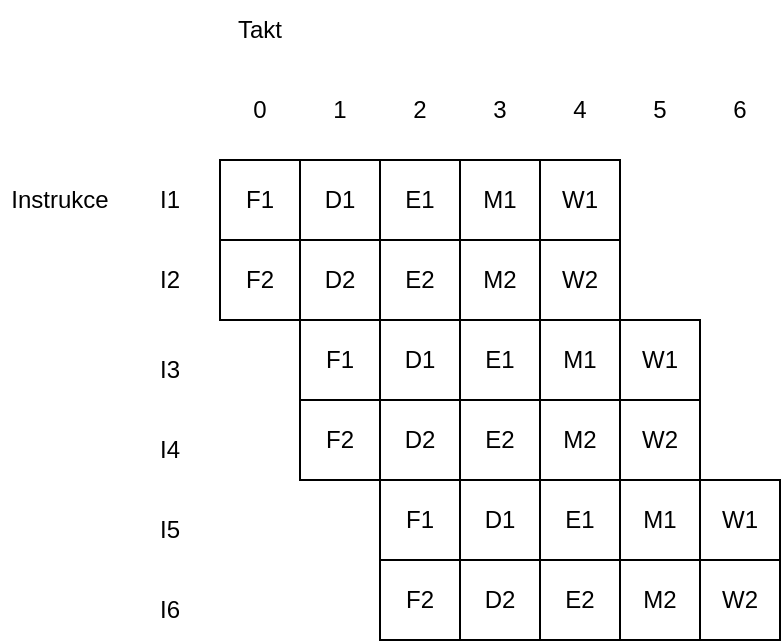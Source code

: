 <mxfile version="20.7.4" type="device"><diagram id="eDCGsNP3aepZO4wf-ZxC" name="Page-1"><mxGraphModel dx="1562" dy="869" grid="1" gridSize="10" guides="1" tooltips="1" connect="1" arrows="1" fold="1" page="1" pageScale="1" pageWidth="850" pageHeight="1100" math="0" shadow="0"><root><mxCell id="0"/><mxCell id="1" parent="0"/><mxCell id="d31Is3lxW0kvNU-fDTjm-1" value="F1" style="rounded=0;whiteSpace=wrap;html=1;" vertex="1" parent="1"><mxGeometry x="240" y="240" width="40" height="40" as="geometry"/></mxCell><mxCell id="d31Is3lxW0kvNU-fDTjm-2" value="E1" style="rounded=0;whiteSpace=wrap;html=1;" vertex="1" parent="1"><mxGeometry x="320" y="240" width="40" height="40" as="geometry"/></mxCell><mxCell id="d31Is3lxW0kvNU-fDTjm-3" value="D1" style="rounded=0;whiteSpace=wrap;html=1;" vertex="1" parent="1"><mxGeometry x="280" y="240" width="40" height="40" as="geometry"/></mxCell><mxCell id="d31Is3lxW0kvNU-fDTjm-4" value="M1" style="rounded=0;whiteSpace=wrap;html=1;" vertex="1" parent="1"><mxGeometry x="360" y="240" width="40" height="40" as="geometry"/></mxCell><mxCell id="d31Is3lxW0kvNU-fDTjm-5" value="W1" style="rounded=0;whiteSpace=wrap;html=1;" vertex="1" parent="1"><mxGeometry x="400" y="240" width="40" height="40" as="geometry"/></mxCell><mxCell id="d31Is3lxW0kvNU-fDTjm-6" value="0" style="text;html=1;strokeColor=none;fillColor=none;align=center;verticalAlign=middle;whiteSpace=wrap;rounded=0;" vertex="1" parent="1"><mxGeometry x="245" y="200" width="30" height="30" as="geometry"/></mxCell><mxCell id="d31Is3lxW0kvNU-fDTjm-8" value="2" style="text;html=1;strokeColor=none;fillColor=none;align=center;verticalAlign=middle;whiteSpace=wrap;rounded=0;" vertex="1" parent="1"><mxGeometry x="325" y="200" width="30" height="30" as="geometry"/></mxCell><mxCell id="d31Is3lxW0kvNU-fDTjm-9" value="1" style="text;html=1;strokeColor=none;fillColor=none;align=center;verticalAlign=middle;whiteSpace=wrap;rounded=0;" vertex="1" parent="1"><mxGeometry x="285" y="200" width="30" height="30" as="geometry"/></mxCell><mxCell id="d31Is3lxW0kvNU-fDTjm-10" value="3" style="text;html=1;strokeColor=none;fillColor=none;align=center;verticalAlign=middle;whiteSpace=wrap;rounded=0;" vertex="1" parent="1"><mxGeometry x="365" y="200" width="30" height="30" as="geometry"/></mxCell><mxCell id="d31Is3lxW0kvNU-fDTjm-11" value="4" style="text;html=1;strokeColor=none;fillColor=none;align=center;verticalAlign=middle;whiteSpace=wrap;rounded=0;" vertex="1" parent="1"><mxGeometry x="405" y="200" width="30" height="30" as="geometry"/></mxCell><mxCell id="d31Is3lxW0kvNU-fDTjm-12" value="Takt" style="text;html=1;strokeColor=none;fillColor=none;align=center;verticalAlign=middle;whiteSpace=wrap;rounded=0;" vertex="1" parent="1"><mxGeometry x="245" y="160" width="30" height="30" as="geometry"/></mxCell><mxCell id="d31Is3lxW0kvNU-fDTjm-13" value="I1" style="text;html=1;strokeColor=none;fillColor=none;align=center;verticalAlign=middle;whiteSpace=wrap;rounded=0;" vertex="1" parent="1"><mxGeometry x="200" y="245" width="30" height="30" as="geometry"/></mxCell><mxCell id="d31Is3lxW0kvNU-fDTjm-14" value="F2" style="rounded=0;whiteSpace=wrap;html=1;" vertex="1" parent="1"><mxGeometry x="240" y="280" width="40" height="40" as="geometry"/></mxCell><mxCell id="d31Is3lxW0kvNU-fDTjm-15" value="E2" style="rounded=0;whiteSpace=wrap;html=1;" vertex="1" parent="1"><mxGeometry x="320" y="280" width="40" height="40" as="geometry"/></mxCell><mxCell id="d31Is3lxW0kvNU-fDTjm-16" value="D2" style="rounded=0;whiteSpace=wrap;html=1;" vertex="1" parent="1"><mxGeometry x="280" y="280" width="40" height="40" as="geometry"/></mxCell><mxCell id="d31Is3lxW0kvNU-fDTjm-17" value="M2" style="rounded=0;whiteSpace=wrap;html=1;" vertex="1" parent="1"><mxGeometry x="360" y="280" width="40" height="40" as="geometry"/></mxCell><mxCell id="d31Is3lxW0kvNU-fDTjm-18" value="W2" style="rounded=0;whiteSpace=wrap;html=1;" vertex="1" parent="1"><mxGeometry x="400" y="280" width="40" height="40" as="geometry"/></mxCell><mxCell id="d31Is3lxW0kvNU-fDTjm-19" value="I2" style="text;html=1;strokeColor=none;fillColor=none;align=center;verticalAlign=middle;whiteSpace=wrap;rounded=0;" vertex="1" parent="1"><mxGeometry x="200" y="285" width="30" height="30" as="geometry"/></mxCell><mxCell id="d31Is3lxW0kvNU-fDTjm-25" value="I3" style="text;html=1;strokeColor=none;fillColor=none;align=center;verticalAlign=middle;whiteSpace=wrap;rounded=0;" vertex="1" parent="1"><mxGeometry x="200" y="330" width="30" height="30" as="geometry"/></mxCell><mxCell id="d31Is3lxW0kvNU-fDTjm-26" value="Instrukce" style="text;html=1;strokeColor=none;fillColor=none;align=center;verticalAlign=middle;whiteSpace=wrap;rounded=0;" vertex="1" parent="1"><mxGeometry x="130" y="245" width="60" height="30" as="geometry"/></mxCell><mxCell id="d31Is3lxW0kvNU-fDTjm-27" value="5" style="text;html=1;strokeColor=none;fillColor=none;align=center;verticalAlign=middle;whiteSpace=wrap;rounded=0;" vertex="1" parent="1"><mxGeometry x="445" y="200" width="30" height="30" as="geometry"/></mxCell><mxCell id="d31Is3lxW0kvNU-fDTjm-29" value="6" style="text;html=1;strokeColor=none;fillColor=none;align=center;verticalAlign=middle;whiteSpace=wrap;rounded=0;" vertex="1" parent="1"><mxGeometry x="485" y="200" width="30" height="30" as="geometry"/></mxCell><mxCell id="d31Is3lxW0kvNU-fDTjm-47" value="I4" style="text;html=1;strokeColor=none;fillColor=none;align=center;verticalAlign=middle;whiteSpace=wrap;rounded=0;" vertex="1" parent="1"><mxGeometry x="200" y="370" width="30" height="30" as="geometry"/></mxCell><mxCell id="d31Is3lxW0kvNU-fDTjm-53" value="I5" style="text;html=1;strokeColor=none;fillColor=none;align=center;verticalAlign=middle;whiteSpace=wrap;rounded=0;" vertex="1" parent="1"><mxGeometry x="200" y="410" width="30" height="30" as="geometry"/></mxCell><mxCell id="d31Is3lxW0kvNU-fDTjm-59" value="I6" style="text;html=1;strokeColor=none;fillColor=none;align=center;verticalAlign=middle;whiteSpace=wrap;rounded=0;" vertex="1" parent="1"><mxGeometry x="200" y="450" width="30" height="30" as="geometry"/></mxCell><mxCell id="d31Is3lxW0kvNU-fDTjm-60" value="F1" style="rounded=0;whiteSpace=wrap;html=1;" vertex="1" parent="1"><mxGeometry x="280" y="320" width="40" height="40" as="geometry"/></mxCell><mxCell id="d31Is3lxW0kvNU-fDTjm-61" value="E1" style="rounded=0;whiteSpace=wrap;html=1;" vertex="1" parent="1"><mxGeometry x="360" y="320" width="40" height="40" as="geometry"/></mxCell><mxCell id="d31Is3lxW0kvNU-fDTjm-62" value="D1" style="rounded=0;whiteSpace=wrap;html=1;" vertex="1" parent="1"><mxGeometry x="320" y="320" width="40" height="40" as="geometry"/></mxCell><mxCell id="d31Is3lxW0kvNU-fDTjm-63" value="M1" style="rounded=0;whiteSpace=wrap;html=1;" vertex="1" parent="1"><mxGeometry x="400" y="320" width="40" height="40" as="geometry"/></mxCell><mxCell id="d31Is3lxW0kvNU-fDTjm-64" value="W1" style="rounded=0;whiteSpace=wrap;html=1;" vertex="1" parent="1"><mxGeometry x="440" y="320" width="40" height="40" as="geometry"/></mxCell><mxCell id="d31Is3lxW0kvNU-fDTjm-65" value="F2" style="rounded=0;whiteSpace=wrap;html=1;" vertex="1" parent="1"><mxGeometry x="280" y="360" width="40" height="40" as="geometry"/></mxCell><mxCell id="d31Is3lxW0kvNU-fDTjm-66" value="E2" style="rounded=0;whiteSpace=wrap;html=1;" vertex="1" parent="1"><mxGeometry x="360" y="360" width="40" height="40" as="geometry"/></mxCell><mxCell id="d31Is3lxW0kvNU-fDTjm-67" value="D2" style="rounded=0;whiteSpace=wrap;html=1;" vertex="1" parent="1"><mxGeometry x="320" y="360" width="40" height="40" as="geometry"/></mxCell><mxCell id="d31Is3lxW0kvNU-fDTjm-68" value="M2" style="rounded=0;whiteSpace=wrap;html=1;" vertex="1" parent="1"><mxGeometry x="400" y="360" width="40" height="40" as="geometry"/></mxCell><mxCell id="d31Is3lxW0kvNU-fDTjm-69" value="W2" style="rounded=0;whiteSpace=wrap;html=1;" vertex="1" parent="1"><mxGeometry x="440" y="360" width="40" height="40" as="geometry"/></mxCell><mxCell id="d31Is3lxW0kvNU-fDTjm-70" value="F1" style="rounded=0;whiteSpace=wrap;html=1;" vertex="1" parent="1"><mxGeometry x="320" y="400" width="40" height="40" as="geometry"/></mxCell><mxCell id="d31Is3lxW0kvNU-fDTjm-71" value="E1" style="rounded=0;whiteSpace=wrap;html=1;" vertex="1" parent="1"><mxGeometry x="400" y="400" width="40" height="40" as="geometry"/></mxCell><mxCell id="d31Is3lxW0kvNU-fDTjm-72" value="D1" style="rounded=0;whiteSpace=wrap;html=1;" vertex="1" parent="1"><mxGeometry x="360" y="400" width="40" height="40" as="geometry"/></mxCell><mxCell id="d31Is3lxW0kvNU-fDTjm-73" value="M1" style="rounded=0;whiteSpace=wrap;html=1;" vertex="1" parent="1"><mxGeometry x="440" y="400" width="40" height="40" as="geometry"/></mxCell><mxCell id="d31Is3lxW0kvNU-fDTjm-74" value="W1" style="rounded=0;whiteSpace=wrap;html=1;" vertex="1" parent="1"><mxGeometry x="480" y="400" width="40" height="40" as="geometry"/></mxCell><mxCell id="d31Is3lxW0kvNU-fDTjm-75" value="F2" style="rounded=0;whiteSpace=wrap;html=1;" vertex="1" parent="1"><mxGeometry x="320" y="440" width="40" height="40" as="geometry"/></mxCell><mxCell id="d31Is3lxW0kvNU-fDTjm-76" value="E2" style="rounded=0;whiteSpace=wrap;html=1;" vertex="1" parent="1"><mxGeometry x="400" y="440" width="40" height="40" as="geometry"/></mxCell><mxCell id="d31Is3lxW0kvNU-fDTjm-77" value="D2" style="rounded=0;whiteSpace=wrap;html=1;" vertex="1" parent="1"><mxGeometry x="360" y="440" width="40" height="40" as="geometry"/></mxCell><mxCell id="d31Is3lxW0kvNU-fDTjm-78" value="M2" style="rounded=0;whiteSpace=wrap;html=1;" vertex="1" parent="1"><mxGeometry x="440" y="440" width="40" height="40" as="geometry"/></mxCell><mxCell id="d31Is3lxW0kvNU-fDTjm-79" value="W2" style="rounded=0;whiteSpace=wrap;html=1;" vertex="1" parent="1"><mxGeometry x="480" y="440" width="40" height="40" as="geometry"/></mxCell></root></mxGraphModel></diagram></mxfile>